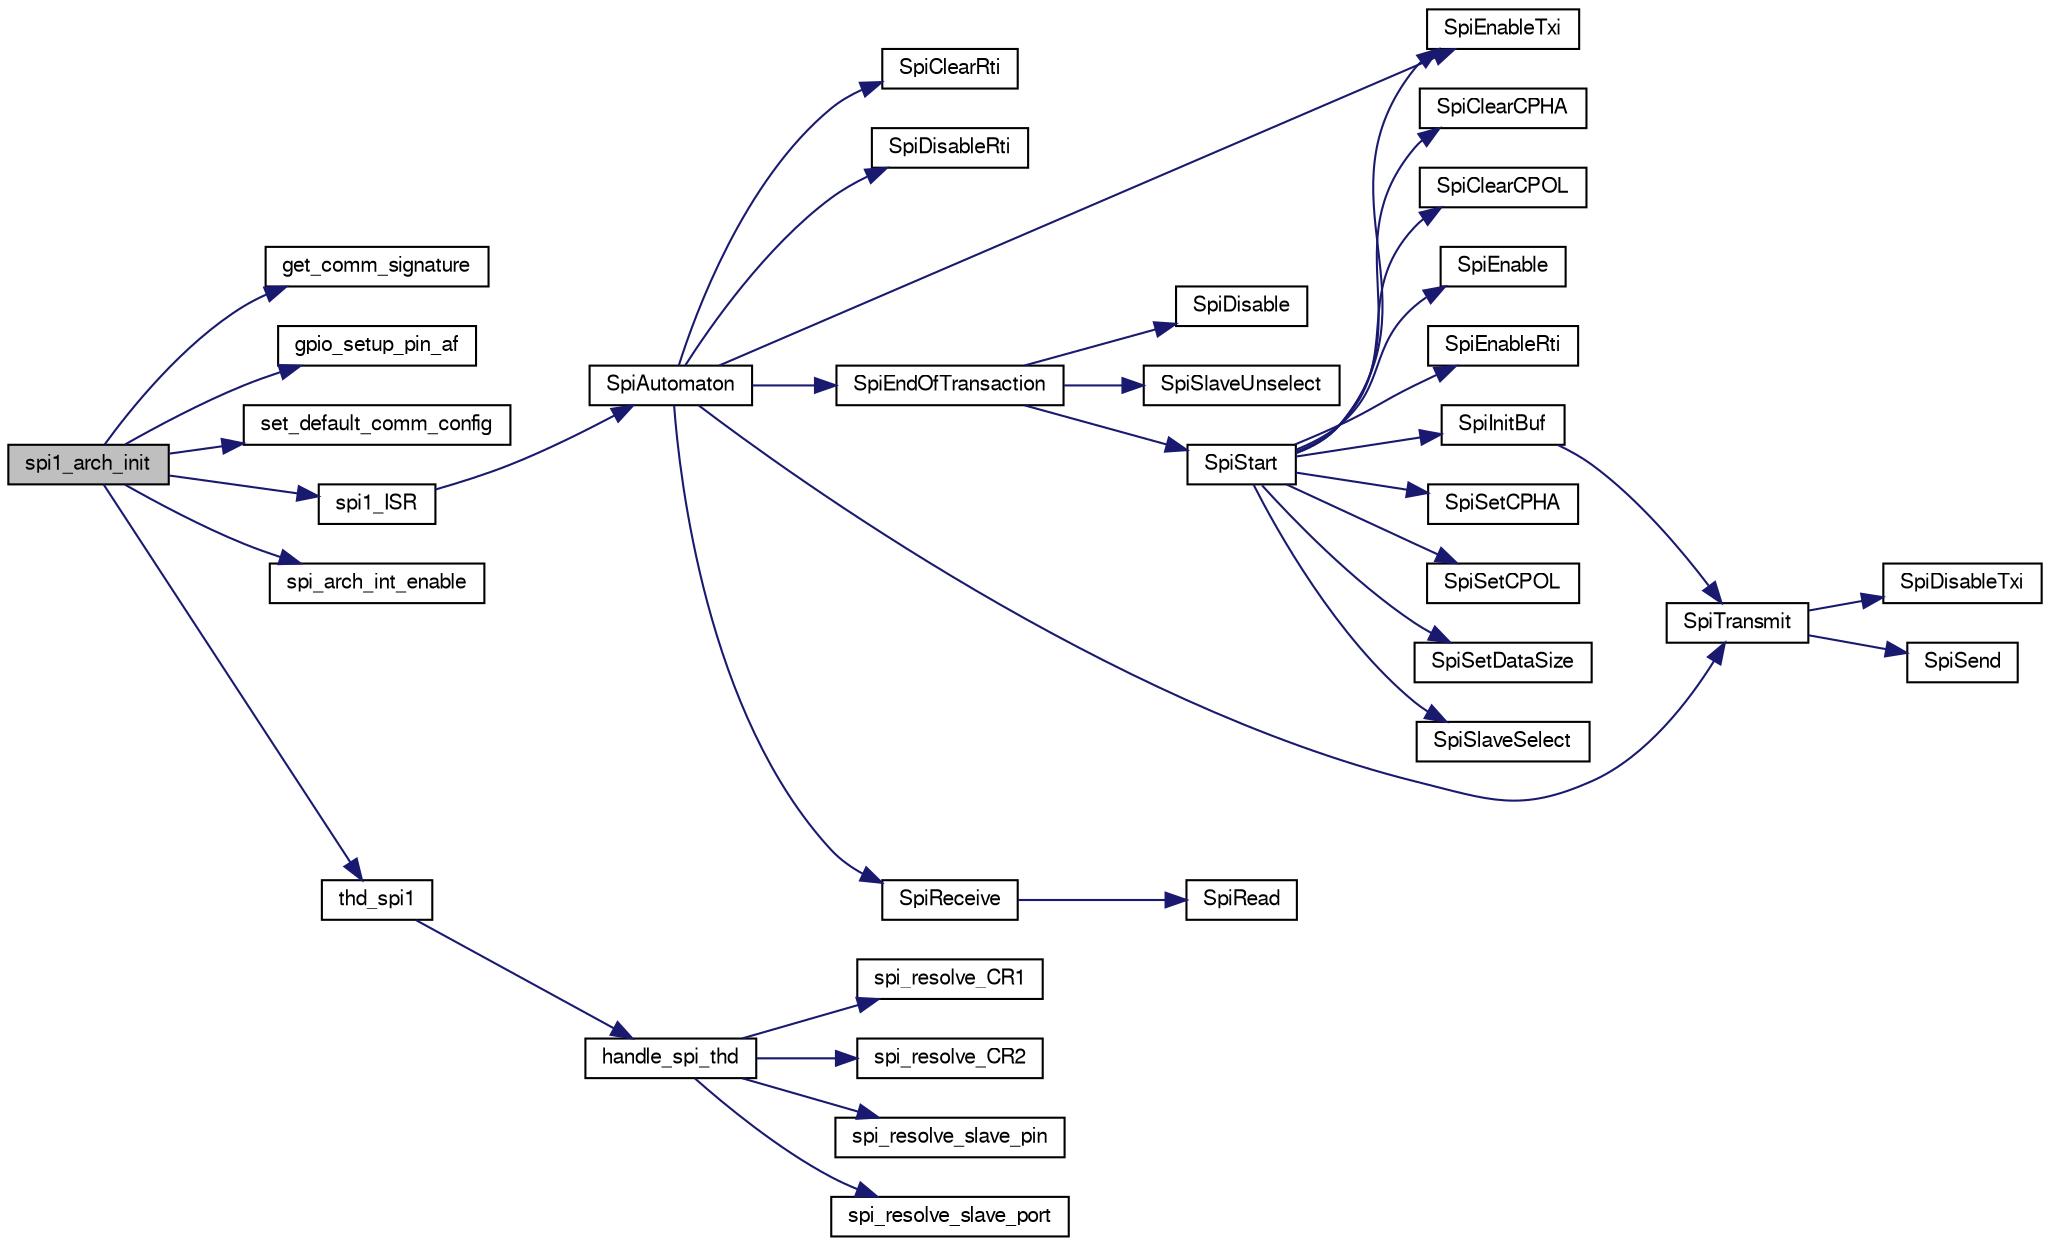 digraph "spi1_arch_init"
{
  edge [fontname="FreeSans",fontsize="10",labelfontname="FreeSans",labelfontsize="10"];
  node [fontname="FreeSans",fontsize="10",shape=record];
  rankdir="LR";
  Node1 [label="spi1_arch_init",height=0.2,width=0.4,color="black", fillcolor="grey75", style="filled", fontcolor="black"];
  Node1 -> Node2 [color="midnightblue",fontsize="10",style="solid",fontname="FreeSans"];
  Node2 [label="get_comm_signature",height=0.2,width=0.4,color="black", fillcolor="white", style="filled",URL="$stm32_2mcu__periph_2spi__arch_8c.html#a1b67d6591f383aeac5cadbcc070af2d3"];
  Node1 -> Node3 [color="midnightblue",fontsize="10",style="solid",fontname="FreeSans"];
  Node3 [label="gpio_setup_pin_af",height=0.2,width=0.4,color="black", fillcolor="white", style="filled",URL="$chibios_2mcu__periph_2gpio__arch_8c.html#a528b4b25ff5b01c8fc531698281f80f1",tooltip="Setup a gpio for input or output with alternate function. "];
  Node1 -> Node4 [color="midnightblue",fontsize="10",style="solid",fontname="FreeSans"];
  Node4 [label="set_default_comm_config",height=0.2,width=0.4,color="black", fillcolor="white", style="filled",URL="$stm32_2mcu__periph_2spi__arch_8c.html#ac13da083b304f2ec1892ca8dcf98442f"];
  Node1 -> Node5 [color="midnightblue",fontsize="10",style="solid",fontname="FreeSans"];
  Node5 [label="spi1_ISR",height=0.2,width=0.4,color="black", fillcolor="white", style="filled",URL="$lpc21_2mcu__periph_2spi__arch_8c.html#a757fa003ca462da8fabcb89abf3943d3"];
  Node5 -> Node6 [color="midnightblue",fontsize="10",style="solid",fontname="FreeSans"];
  Node6 [label="SpiAutomaton",height=0.2,width=0.4,color="black", fillcolor="white", style="filled",URL="$lpc21_2mcu__periph_2spi__arch_8c.html#a0c3a952b26b4118dcd848cb234062997"];
  Node6 -> Node7 [color="midnightblue",fontsize="10",style="solid",fontname="FreeSans"];
  Node7 [label="SpiClearRti",height=0.2,width=0.4,color="black", fillcolor="white", style="filled",URL="$lpc21_2mcu__periph_2spi__arch_8c.html#a4c328147d259ed459aa71ba246bbf1cf"];
  Node6 -> Node8 [color="midnightblue",fontsize="10",style="solid",fontname="FreeSans"];
  Node8 [label="SpiDisableRti",height=0.2,width=0.4,color="black", fillcolor="white", style="filled",URL="$lpc21_2mcu__periph_2spi__arch_8c.html#ac0c832a0cfacb2b5760c91177b6d791b"];
  Node6 -> Node9 [color="midnightblue",fontsize="10",style="solid",fontname="FreeSans"];
  Node9 [label="SpiEnableTxi",height=0.2,width=0.4,color="black", fillcolor="white", style="filled",URL="$lpc21_2mcu__periph_2spi__arch_8c.html#acb7e2c245885f1b82d6791148172e592"];
  Node6 -> Node10 [color="midnightblue",fontsize="10",style="solid",fontname="FreeSans"];
  Node10 [label="SpiEndOfTransaction",height=0.2,width=0.4,color="black", fillcolor="white", style="filled",URL="$lpc21_2mcu__periph_2spi__arch_8c.html#aa77dd16c5b07dd46e54d274ad55016ea"];
  Node10 -> Node11 [color="midnightblue",fontsize="10",style="solid",fontname="FreeSans"];
  Node11 [label="SpiDisable",height=0.2,width=0.4,color="black", fillcolor="white", style="filled",URL="$lpc21_2mcu__periph_2spi__arch_8c.html#aa52dd5d739bbdf340a29fe5231ceb61b"];
  Node10 -> Node12 [color="midnightblue",fontsize="10",style="solid",fontname="FreeSans"];
  Node12 [label="SpiSlaveUnselect",height=0.2,width=0.4,color="black", fillcolor="white", style="filled",URL="$lpc21_2mcu__periph_2spi__arch_8c.html#af3a0a783f898c0211f2c0e5498c746a0"];
  Node10 -> Node13 [color="midnightblue",fontsize="10",style="solid",fontname="FreeSans"];
  Node13 [label="SpiStart",height=0.2,width=0.4,color="black", fillcolor="white", style="filled",URL="$lpc21_2mcu__periph_2spi__arch_8c.html#abcda020ad14ec4732c4ffff453060fff"];
  Node13 -> Node14 [color="midnightblue",fontsize="10",style="solid",fontname="FreeSans"];
  Node14 [label="SpiClearCPHA",height=0.2,width=0.4,color="black", fillcolor="white", style="filled",URL="$lpc21_2mcu__periph_2spi__arch_8c.html#ac8a1011a8423019c3b94e3a1a9744b6b"];
  Node13 -> Node15 [color="midnightblue",fontsize="10",style="solid",fontname="FreeSans"];
  Node15 [label="SpiClearCPOL",height=0.2,width=0.4,color="black", fillcolor="white", style="filled",URL="$lpc21_2mcu__periph_2spi__arch_8c.html#afddc6318837a832e08ac2096474632f8"];
  Node13 -> Node16 [color="midnightblue",fontsize="10",style="solid",fontname="FreeSans"];
  Node16 [label="SpiEnable",height=0.2,width=0.4,color="black", fillcolor="white", style="filled",URL="$lpc21_2mcu__periph_2spi__arch_8c.html#a4bb68d5cebfe43c482fc48ca2a1ed6de"];
  Node13 -> Node17 [color="midnightblue",fontsize="10",style="solid",fontname="FreeSans"];
  Node17 [label="SpiEnableRti",height=0.2,width=0.4,color="black", fillcolor="white", style="filled",URL="$lpc21_2mcu__periph_2spi__arch_8c.html#a2f597567924a3000e5afb340e4aa5592"];
  Node13 -> Node9 [color="midnightblue",fontsize="10",style="solid",fontname="FreeSans"];
  Node13 -> Node18 [color="midnightblue",fontsize="10",style="solid",fontname="FreeSans"];
  Node18 [label="SpiInitBuf",height=0.2,width=0.4,color="black", fillcolor="white", style="filled",URL="$lpc21_2mcu__periph_2spi__arch_8c.html#a5c38f72da3e7ef54561ec617cdde67e5"];
  Node18 -> Node19 [color="midnightblue",fontsize="10",style="solid",fontname="FreeSans"];
  Node19 [label="SpiTransmit",height=0.2,width=0.4,color="black", fillcolor="white", style="filled",URL="$lpc21_2mcu__periph_2spi__arch_8c.html#a3e9017646922bf67dc34451d35696314"];
  Node19 -> Node20 [color="midnightblue",fontsize="10",style="solid",fontname="FreeSans"];
  Node20 [label="SpiDisableTxi",height=0.2,width=0.4,color="black", fillcolor="white", style="filled",URL="$lpc21_2mcu__periph_2spi__arch_8c.html#a945eb366ac13567f396285aaa6381cec"];
  Node19 -> Node21 [color="midnightblue",fontsize="10",style="solid",fontname="FreeSans"];
  Node21 [label="SpiSend",height=0.2,width=0.4,color="black", fillcolor="white", style="filled",URL="$lpc21_2mcu__periph_2spi__arch_8c.html#af00370ab8f8ea4fe1ac8bf434230a398"];
  Node13 -> Node22 [color="midnightblue",fontsize="10",style="solid",fontname="FreeSans"];
  Node22 [label="SpiSetCPHA",height=0.2,width=0.4,color="black", fillcolor="white", style="filled",URL="$lpc21_2mcu__periph_2spi__arch_8c.html#a3f8c8db30e82381d4d60a444f1708517"];
  Node13 -> Node23 [color="midnightblue",fontsize="10",style="solid",fontname="FreeSans"];
  Node23 [label="SpiSetCPOL",height=0.2,width=0.4,color="black", fillcolor="white", style="filled",URL="$lpc21_2mcu__periph_2spi__arch_8c.html#a1126b0a8388d4a8eb8ded8bbe8ab940e"];
  Node13 -> Node24 [color="midnightblue",fontsize="10",style="solid",fontname="FreeSans"];
  Node24 [label="SpiSetDataSize",height=0.2,width=0.4,color="black", fillcolor="white", style="filled",URL="$lpc21_2mcu__periph_2spi__arch_8c.html#ad816c76c7fe692f51942efa74bdb1d86",tooltip="Set the SPI data size to 8 or 16bit. "];
  Node13 -> Node25 [color="midnightblue",fontsize="10",style="solid",fontname="FreeSans"];
  Node25 [label="SpiSlaveSelect",height=0.2,width=0.4,color="black", fillcolor="white", style="filled",URL="$lpc21_2mcu__periph_2spi__arch_8c.html#ab639bd461acc9159f2a8566bfe1ebdd0"];
  Node6 -> Node26 [color="midnightblue",fontsize="10",style="solid",fontname="FreeSans"];
  Node26 [label="SpiReceive",height=0.2,width=0.4,color="black", fillcolor="white", style="filled",URL="$lpc21_2mcu__periph_2spi__arch_8c.html#a102eac917026120b55e6560517771598"];
  Node26 -> Node27 [color="midnightblue",fontsize="10",style="solid",fontname="FreeSans"];
  Node27 [label="SpiRead",height=0.2,width=0.4,color="black", fillcolor="white", style="filled",URL="$lpc21_2mcu__periph_2spi__arch_8c.html#a3eb699fd2b2cdeb5f20bb0a47c04a844"];
  Node6 -> Node19 [color="midnightblue",fontsize="10",style="solid",fontname="FreeSans"];
  Node1 -> Node28 [color="midnightblue",fontsize="10",style="solid",fontname="FreeSans"];
  Node28 [label="spi_arch_int_enable",height=0.2,width=0.4,color="black", fillcolor="white", style="filled",URL="$stm32_2mcu__periph_2spi__arch_8c.html#a92d285e5b860130426aa3ce1369df0c9",tooltip="Enable DMA channel interrupts. "];
  Node1 -> Node29 [color="midnightblue",fontsize="10",style="solid",fontname="FreeSans"];
  Node29 [label="thd_spi1",height=0.2,width=0.4,color="black", fillcolor="white", style="filled",URL="$chibios_2mcu__periph_2spi__arch_8c.html#a5e3dc966ff84fe38c0936807ad753ace"];
  Node29 -> Node30 [color="midnightblue",fontsize="10",style="solid",fontname="FreeSans"];
  Node30 [label="handle_spi_thd",height=0.2,width=0.4,color="black", fillcolor="white", style="filled",URL="$chibios_2mcu__periph_2spi__arch_8c.html#a3b31c9dcdd9d40b30a43ef7f6f58e5f2",tooltip="main thread function "];
  Node30 -> Node31 [color="midnightblue",fontsize="10",style="solid",fontname="FreeSans"];
  Node31 [label="spi_resolve_CR1",height=0.2,width=0.4,color="black", fillcolor="white", style="filled",URL="$chibios_2mcu__periph_2spi__arch_8c.html#a0f2ad60be4ce8b39401de0bec518a161",tooltip="Resolve CR1. "];
  Node30 -> Node32 [color="midnightblue",fontsize="10",style="solid",fontname="FreeSans"];
  Node32 [label="spi_resolve_CR2",height=0.2,width=0.4,color="black", fillcolor="white", style="filled",URL="$chibios_2mcu__periph_2spi__arch_8c.html#a9887c32a1290d4939c4289cf6980e20f",tooltip="Resolve CR2. "];
  Node30 -> Node33 [color="midnightblue",fontsize="10",style="solid",fontname="FreeSans"];
  Node33 [label="spi_resolve_slave_pin",height=0.2,width=0.4,color="black", fillcolor="white", style="filled",URL="$chibios_2mcu__periph_2spi__arch_8c.html#a816ec882637a52c36a69d511115014b1",tooltip="Resolve slave pin. "];
  Node30 -> Node34 [color="midnightblue",fontsize="10",style="solid",fontname="FreeSans"];
  Node34 [label="spi_resolve_slave_port",height=0.2,width=0.4,color="black", fillcolor="white", style="filled",URL="$chibios_2mcu__periph_2spi__arch_8c.html#a6516ee2e5f4bb05db961183e1ed3c6ce",tooltip="Resolve slave port. "];
}
